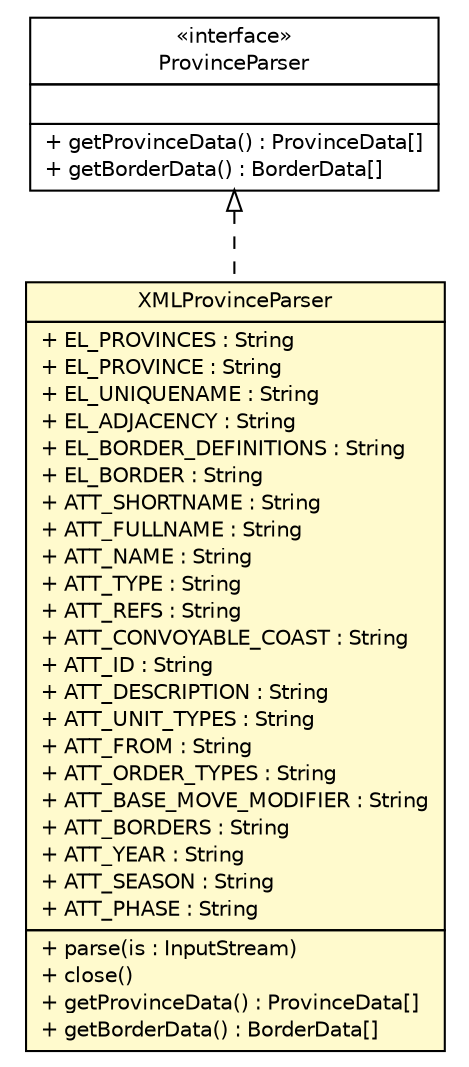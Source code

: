 #!/usr/local/bin/dot
#
# Class diagram 
# Generated by UMLGraph version 5.2 (http://www.umlgraph.org/)
#

digraph G {
	edge [fontname="Helvetica",fontsize=10,labelfontname="Helvetica",labelfontsize=10];
	node [fontname="Helvetica",fontsize=10,shape=plaintext];
	nodesep=0.25;
	ranksep=0.5;
	// dip.world.variant.parser.ProvinceParser
	c11282 [label=<<table title="dip.world.variant.parser.ProvinceParser" border="0" cellborder="1" cellspacing="0" cellpadding="2" port="p" href="./ProvinceParser.html">
		<tr><td><table border="0" cellspacing="0" cellpadding="1">
<tr><td align="center" balign="center"> &#171;interface&#187; </td></tr>
<tr><td align="center" balign="center"> ProvinceParser </td></tr>
		</table></td></tr>
		<tr><td><table border="0" cellspacing="0" cellpadding="1">
<tr><td align="left" balign="left">  </td></tr>
		</table></td></tr>
		<tr><td><table border="0" cellspacing="0" cellpadding="1">
<tr><td align="left" balign="left"> + getProvinceData() : ProvinceData[] </td></tr>
<tr><td align="left" balign="left"> + getBorderData() : BorderData[] </td></tr>
		</table></td></tr>
		</table>>, fontname="Helvetica", fontcolor="black", fontsize=10.0];
	// dip.world.variant.parser.XMLProvinceParser
	c11283 [label=<<table title="dip.world.variant.parser.XMLProvinceParser" border="0" cellborder="1" cellspacing="0" cellpadding="2" port="p" bgcolor="lemonChiffon" href="./XMLProvinceParser.html">
		<tr><td><table border="0" cellspacing="0" cellpadding="1">
<tr><td align="center" balign="center"> XMLProvinceParser </td></tr>
		</table></td></tr>
		<tr><td><table border="0" cellspacing="0" cellpadding="1">
<tr><td align="left" balign="left"> + EL_PROVINCES : String </td></tr>
<tr><td align="left" balign="left"> + EL_PROVINCE : String </td></tr>
<tr><td align="left" balign="left"> + EL_UNIQUENAME : String </td></tr>
<tr><td align="left" balign="left"> + EL_ADJACENCY : String </td></tr>
<tr><td align="left" balign="left"> + EL_BORDER_DEFINITIONS : String </td></tr>
<tr><td align="left" balign="left"> + EL_BORDER : String </td></tr>
<tr><td align="left" balign="left"> + ATT_SHORTNAME : String </td></tr>
<tr><td align="left" balign="left"> + ATT_FULLNAME : String </td></tr>
<tr><td align="left" balign="left"> + ATT_NAME : String </td></tr>
<tr><td align="left" balign="left"> + ATT_TYPE : String </td></tr>
<tr><td align="left" balign="left"> + ATT_REFS : String </td></tr>
<tr><td align="left" balign="left"> + ATT_CONVOYABLE_COAST : String </td></tr>
<tr><td align="left" balign="left"> + ATT_ID : String </td></tr>
<tr><td align="left" balign="left"> + ATT_DESCRIPTION : String </td></tr>
<tr><td align="left" balign="left"> + ATT_UNIT_TYPES : String </td></tr>
<tr><td align="left" balign="left"> + ATT_FROM : String </td></tr>
<tr><td align="left" balign="left"> + ATT_ORDER_TYPES : String </td></tr>
<tr><td align="left" balign="left"> + ATT_BASE_MOVE_MODIFIER : String </td></tr>
<tr><td align="left" balign="left"> + ATT_BORDERS : String </td></tr>
<tr><td align="left" balign="left"> + ATT_YEAR : String </td></tr>
<tr><td align="left" balign="left"> + ATT_SEASON : String </td></tr>
<tr><td align="left" balign="left"> + ATT_PHASE : String </td></tr>
		</table></td></tr>
		<tr><td><table border="0" cellspacing="0" cellpadding="1">
<tr><td align="left" balign="left"> + parse(is : InputStream) </td></tr>
<tr><td align="left" balign="left"> + close() </td></tr>
<tr><td align="left" balign="left"> + getProvinceData() : ProvinceData[] </td></tr>
<tr><td align="left" balign="left"> + getBorderData() : BorderData[] </td></tr>
		</table></td></tr>
		</table>>, fontname="Helvetica", fontcolor="black", fontsize=10.0];
	//dip.world.variant.parser.XMLProvinceParser implements dip.world.variant.parser.ProvinceParser
	c11282:p -> c11283:p [dir=back,arrowtail=empty,style=dashed];
}

